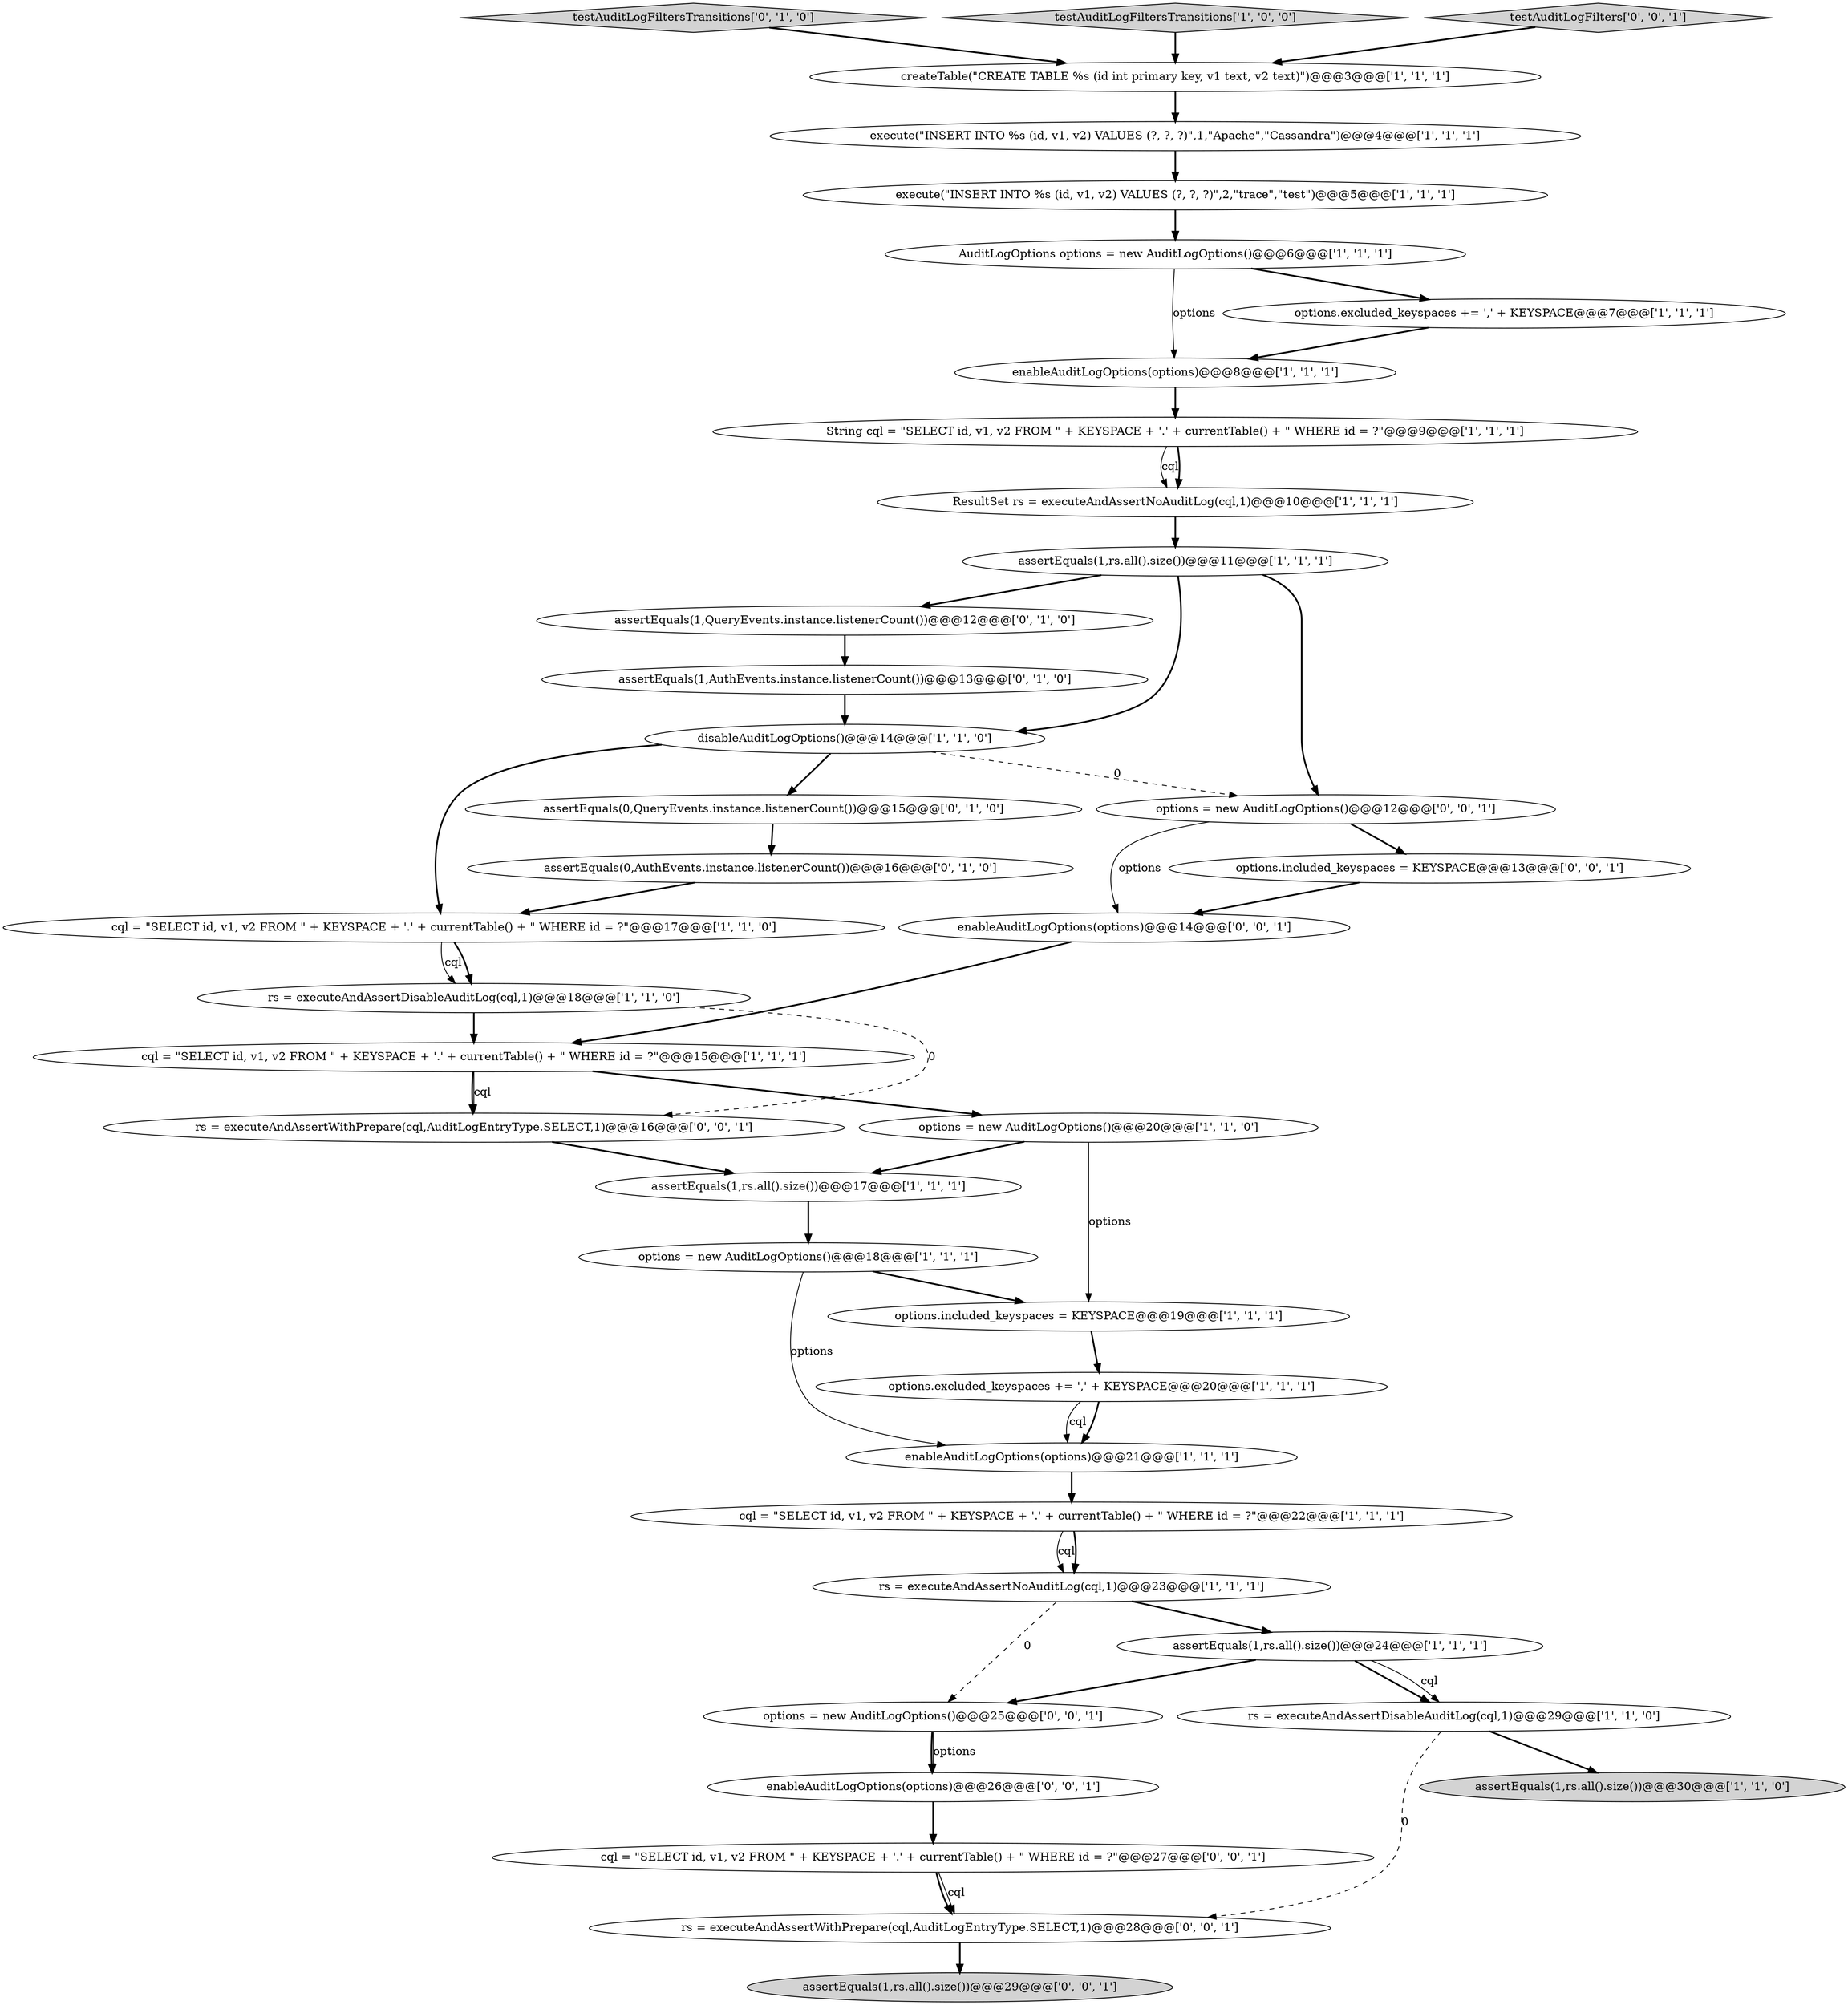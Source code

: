 digraph {
29 [style = filled, label = "assertEquals(0,QueryEvents.instance.listenerCount())@@@15@@@['0', '1', '0']", fillcolor = white, shape = ellipse image = "AAA1AAABBB2BBB"];
6 [style = filled, label = "createTable(\"CREATE TABLE %s (id int primary key, v1 text, v2 text)\")@@@3@@@['1', '1', '1']", fillcolor = white, shape = ellipse image = "AAA0AAABBB1BBB"];
19 [style = filled, label = "assertEquals(1,rs.all().size())@@@11@@@['1', '1', '1']", fillcolor = white, shape = ellipse image = "AAA0AAABBB1BBB"];
8 [style = filled, label = "enableAuditLogOptions(options)@@@8@@@['1', '1', '1']", fillcolor = white, shape = ellipse image = "AAA0AAABBB1BBB"];
12 [style = filled, label = "execute(\"INSERT INTO %s (id, v1, v2) VALUES (?, ?, ?)\",2,\"trace\",\"test\")@@@5@@@['1', '1', '1']", fillcolor = white, shape = ellipse image = "AAA0AAABBB1BBB"];
38 [style = filled, label = "options.included_keyspaces = KEYSPACE@@@13@@@['0', '0', '1']", fillcolor = white, shape = ellipse image = "AAA0AAABBB3BBB"];
10 [style = filled, label = "AuditLogOptions options = new AuditLogOptions()@@@6@@@['1', '1', '1']", fillcolor = white, shape = ellipse image = "AAA0AAABBB1BBB"];
21 [style = filled, label = "execute(\"INSERT INTO %s (id, v1, v2) VALUES (?, ?, ?)\",1,\"Apache\",\"Cassandra\")@@@4@@@['1', '1', '1']", fillcolor = white, shape = ellipse image = "AAA0AAABBB1BBB"];
25 [style = filled, label = "assertEquals(0,AuthEvents.instance.listenerCount())@@@16@@@['0', '1', '0']", fillcolor = white, shape = ellipse image = "AAA1AAABBB2BBB"];
1 [style = filled, label = "options.excluded_keyspaces += ',' + KEYSPACE@@@7@@@['1', '1', '1']", fillcolor = white, shape = ellipse image = "AAA0AAABBB1BBB"];
36 [style = filled, label = "rs = executeAndAssertWithPrepare(cql,AuditLogEntryType.SELECT,1)@@@28@@@['0', '0', '1']", fillcolor = white, shape = ellipse image = "AAA0AAABBB3BBB"];
26 [style = filled, label = "testAuditLogFiltersTransitions['0', '1', '0']", fillcolor = lightgray, shape = diamond image = "AAA0AAABBB2BBB"];
20 [style = filled, label = "rs = executeAndAssertDisableAuditLog(cql,1)@@@29@@@['1', '1', '0']", fillcolor = white, shape = ellipse image = "AAA0AAABBB1BBB"];
13 [style = filled, label = "ResultSet rs = executeAndAssertNoAuditLog(cql,1)@@@10@@@['1', '1', '1']", fillcolor = white, shape = ellipse image = "AAA0AAABBB1BBB"];
27 [style = filled, label = "assertEquals(1,QueryEvents.instance.listenerCount())@@@12@@@['0', '1', '0']", fillcolor = white, shape = ellipse image = "AAA1AAABBB2BBB"];
24 [style = filled, label = "assertEquals(1,rs.all().size())@@@30@@@['1', '1', '0']", fillcolor = lightgray, shape = ellipse image = "AAA0AAABBB1BBB"];
23 [style = filled, label = "rs = executeAndAssertNoAuditLog(cql,1)@@@23@@@['1', '1', '1']", fillcolor = white, shape = ellipse image = "AAA0AAABBB1BBB"];
18 [style = filled, label = "String cql = \"SELECT id, v1, v2 FROM \" + KEYSPACE + '.' + currentTable() + \" WHERE id = ?\"@@@9@@@['1', '1', '1']", fillcolor = white, shape = ellipse image = "AAA0AAABBB1BBB"];
28 [style = filled, label = "assertEquals(1,AuthEvents.instance.listenerCount())@@@13@@@['0', '1', '0']", fillcolor = white, shape = ellipse image = "AAA1AAABBB2BBB"];
35 [style = filled, label = "assertEquals(1,rs.all().size())@@@29@@@['0', '0', '1']", fillcolor = lightgray, shape = ellipse image = "AAA0AAABBB3BBB"];
39 [style = filled, label = "options = new AuditLogOptions()@@@25@@@['0', '0', '1']", fillcolor = white, shape = ellipse image = "AAA0AAABBB3BBB"];
0 [style = filled, label = "enableAuditLogOptions(options)@@@21@@@['1', '1', '1']", fillcolor = white, shape = ellipse image = "AAA0AAABBB1BBB"];
32 [style = filled, label = "enableAuditLogOptions(options)@@@26@@@['0', '0', '1']", fillcolor = white, shape = ellipse image = "AAA0AAABBB3BBB"];
4 [style = filled, label = "cql = \"SELECT id, v1, v2 FROM \" + KEYSPACE + '.' + currentTable() + \" WHERE id = ?\"@@@22@@@['1', '1', '1']", fillcolor = white, shape = ellipse image = "AAA0AAABBB1BBB"];
2 [style = filled, label = "assertEquals(1,rs.all().size())@@@24@@@['1', '1', '1']", fillcolor = white, shape = ellipse image = "AAA0AAABBB1BBB"];
11 [style = filled, label = "testAuditLogFiltersTransitions['1', '0', '0']", fillcolor = lightgray, shape = diamond image = "AAA0AAABBB1BBB"];
16 [style = filled, label = "options.excluded_keyspaces += ',' + KEYSPACE@@@20@@@['1', '1', '1']", fillcolor = white, shape = ellipse image = "AAA0AAABBB1BBB"];
34 [style = filled, label = "options = new AuditLogOptions()@@@12@@@['0', '0', '1']", fillcolor = white, shape = ellipse image = "AAA0AAABBB3BBB"];
15 [style = filled, label = "options = new AuditLogOptions()@@@20@@@['1', '1', '0']", fillcolor = white, shape = ellipse image = "AAA0AAABBB1BBB"];
7 [style = filled, label = "disableAuditLogOptions()@@@14@@@['1', '1', '0']", fillcolor = white, shape = ellipse image = "AAA0AAABBB1BBB"];
31 [style = filled, label = "rs = executeAndAssertWithPrepare(cql,AuditLogEntryType.SELECT,1)@@@16@@@['0', '0', '1']", fillcolor = white, shape = ellipse image = "AAA0AAABBB3BBB"];
3 [style = filled, label = "rs = executeAndAssertDisableAuditLog(cql,1)@@@18@@@['1', '1', '0']", fillcolor = white, shape = ellipse image = "AAA0AAABBB1BBB"];
9 [style = filled, label = "assertEquals(1,rs.all().size())@@@17@@@['1', '1', '1']", fillcolor = white, shape = ellipse image = "AAA0AAABBB1BBB"];
14 [style = filled, label = "options.included_keyspaces = KEYSPACE@@@19@@@['1', '1', '1']", fillcolor = white, shape = ellipse image = "AAA0AAABBB1BBB"];
22 [style = filled, label = "options = new AuditLogOptions()@@@18@@@['1', '1', '1']", fillcolor = white, shape = ellipse image = "AAA0AAABBB1BBB"];
17 [style = filled, label = "cql = \"SELECT id, v1, v2 FROM \" + KEYSPACE + '.' + currentTable() + \" WHERE id = ?\"@@@15@@@['1', '1', '1']", fillcolor = white, shape = ellipse image = "AAA0AAABBB1BBB"];
5 [style = filled, label = "cql = \"SELECT id, v1, v2 FROM \" + KEYSPACE + '.' + currentTable() + \" WHERE id = ?\"@@@17@@@['1', '1', '0']", fillcolor = white, shape = ellipse image = "AAA0AAABBB1BBB"];
37 [style = filled, label = "testAuditLogFilters['0', '0', '1']", fillcolor = lightgray, shape = diamond image = "AAA0AAABBB3BBB"];
33 [style = filled, label = "cql = \"SELECT id, v1, v2 FROM \" + KEYSPACE + '.' + currentTable() + \" WHERE id = ?\"@@@27@@@['0', '0', '1']", fillcolor = white, shape = ellipse image = "AAA0AAABBB3BBB"];
30 [style = filled, label = "enableAuditLogOptions(options)@@@14@@@['0', '0', '1']", fillcolor = white, shape = ellipse image = "AAA0AAABBB3BBB"];
9->22 [style = bold, label=""];
28->7 [style = bold, label=""];
26->6 [style = bold, label=""];
23->2 [style = bold, label=""];
33->36 [style = solid, label="cql"];
0->4 [style = bold, label=""];
23->39 [style = dashed, label="0"];
15->9 [style = bold, label=""];
14->16 [style = bold, label=""];
13->19 [style = bold, label=""];
17->31 [style = solid, label="cql"];
4->23 [style = solid, label="cql"];
2->39 [style = bold, label=""];
27->28 [style = bold, label=""];
7->34 [style = dashed, label="0"];
5->3 [style = solid, label="cql"];
31->9 [style = bold, label=""];
15->14 [style = solid, label="options"];
10->8 [style = solid, label="options"];
1->8 [style = bold, label=""];
18->13 [style = solid, label="cql"];
18->13 [style = bold, label=""];
16->0 [style = bold, label=""];
39->32 [style = bold, label=""];
3->31 [style = dashed, label="0"];
11->6 [style = bold, label=""];
22->0 [style = solid, label="options"];
19->34 [style = bold, label=""];
21->12 [style = bold, label=""];
29->25 [style = bold, label=""];
16->0 [style = solid, label="cql"];
38->30 [style = bold, label=""];
19->27 [style = bold, label=""];
34->38 [style = bold, label=""];
6->21 [style = bold, label=""];
8->18 [style = bold, label=""];
10->1 [style = bold, label=""];
12->10 [style = bold, label=""];
3->17 [style = bold, label=""];
25->5 [style = bold, label=""];
34->30 [style = solid, label="options"];
17->15 [style = bold, label=""];
22->14 [style = bold, label=""];
2->20 [style = bold, label=""];
37->6 [style = bold, label=""];
2->20 [style = solid, label="cql"];
7->29 [style = bold, label=""];
4->23 [style = bold, label=""];
20->24 [style = bold, label=""];
7->5 [style = bold, label=""];
20->36 [style = dashed, label="0"];
5->3 [style = bold, label=""];
19->7 [style = bold, label=""];
32->33 [style = bold, label=""];
30->17 [style = bold, label=""];
33->36 [style = bold, label=""];
39->32 [style = solid, label="options"];
36->35 [style = bold, label=""];
17->31 [style = bold, label=""];
}
